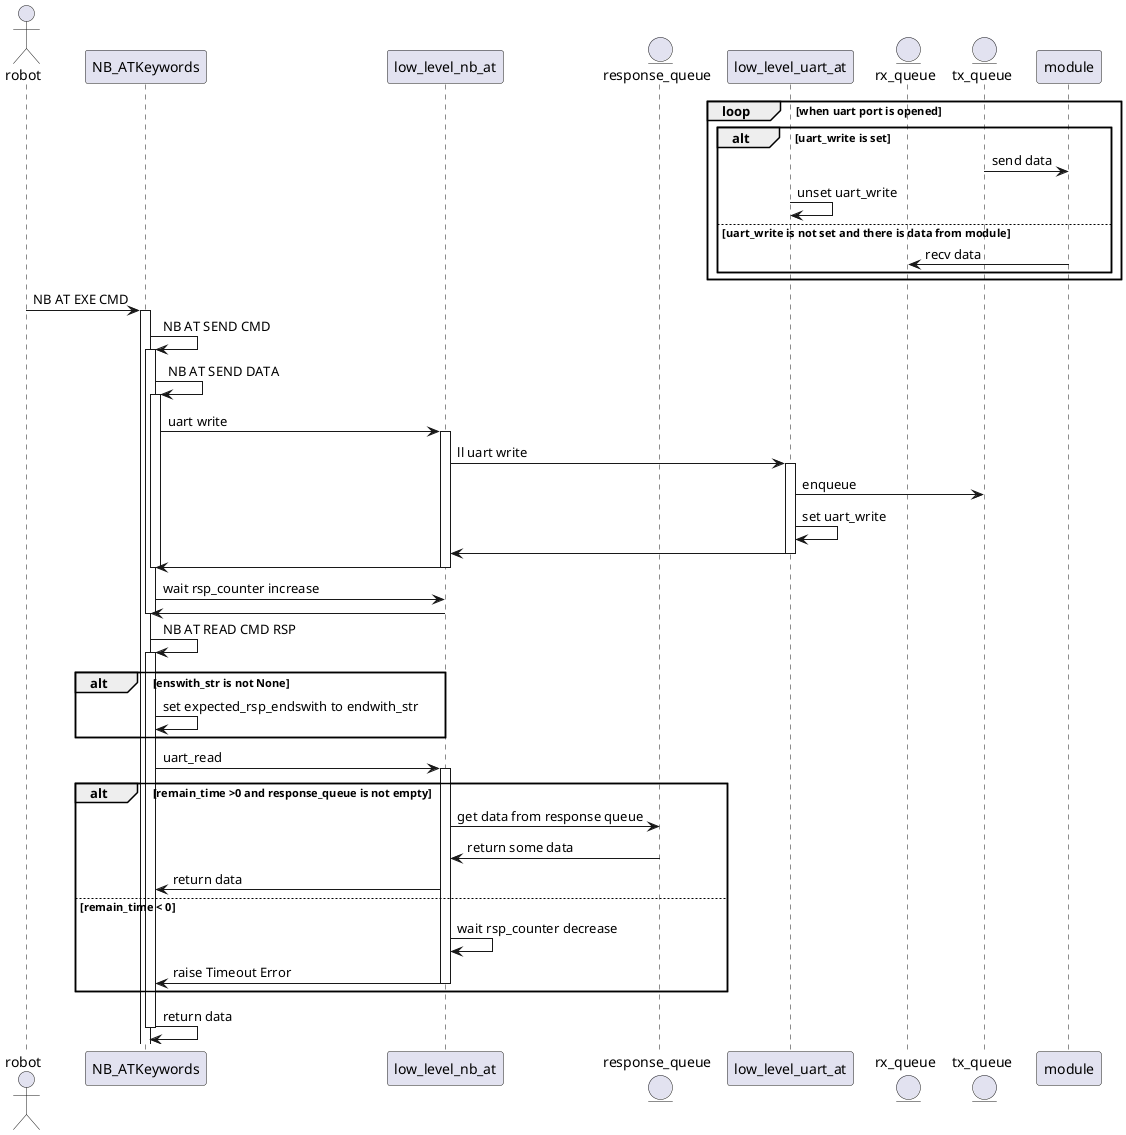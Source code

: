     @startuml

    actor robot as r

    participant NB_ATKeywords as na

    participant low_level_nb_at as llna


    entity response_queue as rspq

    participant low_level_uart_at as llua  

    entity rx_queue as rxq
    entity tx_queue as txq

    participant module as m


    loop when uart port is opened 
    alt uart_write is set
    txq -> m: send data

    llua -> llua: unset uart_write

    else uart_write is not set and there is data from module 
    m -> rxq: recv data 
    end
    end 


    r -> na : NB AT EXE CMD
    activate na
    na -> na : NB AT SEND CMD
    activate na

    na -> na: NB AT SEND DATA

    activate na

    na -> llna: uart write

    activate llna

    llna -> llua: ll uart write

    activate llua

    llua -> txq: enqueue

    llua -> llua: set uart_write

    llua -> llna:

    deactivate llua

    llna -> na:  
    deactivate llna
    deactivate na

    na -> llna: wait rsp_counter increase
    llna -> na:

    deactivate na

    na -> na: NB AT READ CMD RSP
    activate na
    alt enswith_str is not None 
    na -> na: set expected_rsp_endswith to endwith_str
    end
    na -> llna: uart_read
    activate llna
    alt  remain_time >0 and response_queue is not empty
    llna -> rspq: get data from response queue
    rspq -> llna : return some data
    llna -> na: return data 
    else remain_time < 0
    llna -> llna: wait rsp_counter decrease
    llna -> na: raise Timeout Error
    deactivate llna
    end
    na -> na: return data
    deactivate na
    @enduml